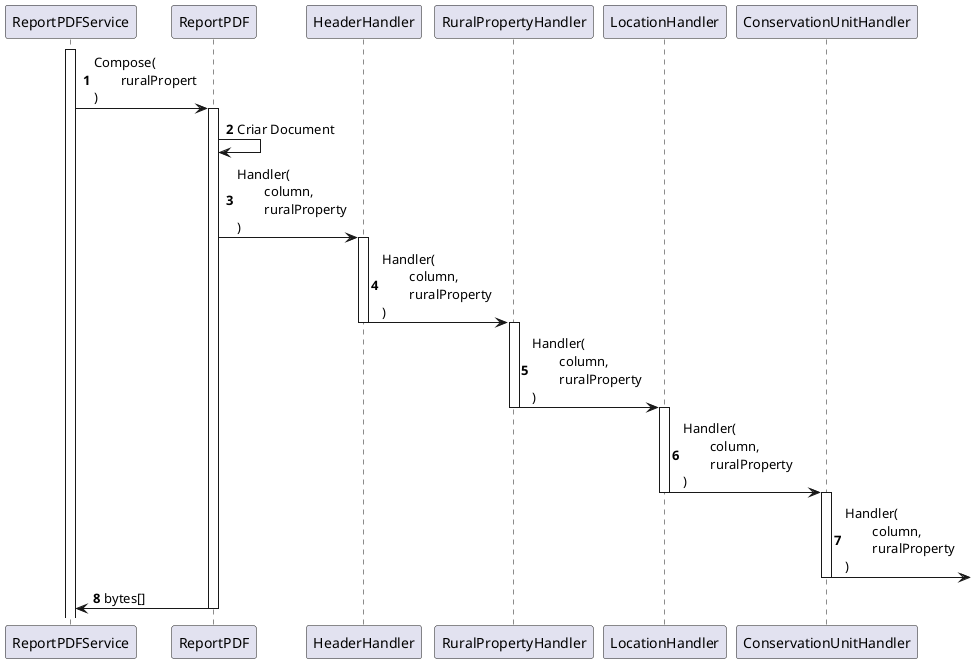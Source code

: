 @startuml
autonumber

Activate ReportPDFService
ReportPDFService -> ReportPDF ++: Compose(\n\truralPropert\n)
ReportPDF -> ReportPDF : Criar Document
ReportPDF -> HeaderHandler ++: Handler(\n\tcolumn, \n\truralProperty\n)
HeaderHandler -> RuralPropertyHandler --++: Handler(\n\tcolumn, \n\truralProperty\n)
RuralPropertyHandler -> LocationHandler --++: Handler(\n\tcolumn, \n\truralProperty\n)
LocationHandler -> ConservationUnitHandler --++: Handler(\n\tcolumn, \n\truralProperty\n)
ConservationUnitHandler ->] --: Handler(\n\tcolumn, \n\truralProperty\n)
ReportPDF -> ReportPDFService --: bytes[]
@enduml
